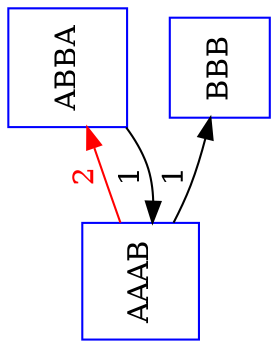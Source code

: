  digraph t12_gr5_alt {
 rankdir=LR;
 orientation=landscape;
 size = 10;


1   [shape="square",label="AAAB",color="blue", pos="0,2!"];
2   [shape="square",label="ABBA",color="blue", pos="2,2!"];
3   [shape="square",label="BBB",color="blue", pos="0,0!"];

1 -> 2 [label="2",color="red",fontcolor="red"];
2 -> 1 [label="1"];
1 -> 3 [label="1"];
}



